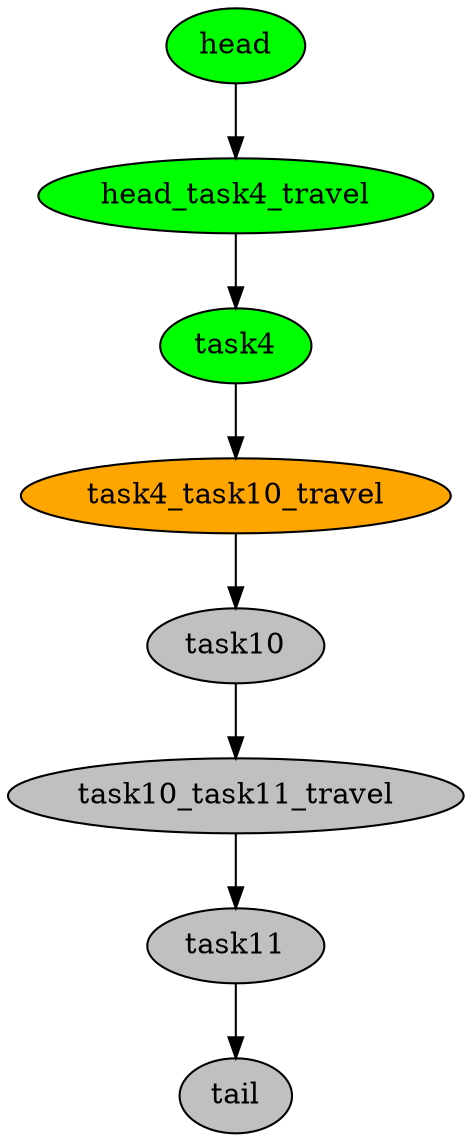digraph timeline {
head[label="head",style=filled,fillcolor=green,fontcolor=black];
head_task4_travel[label="head_task4_travel",style=filled,fillcolor=green,fontcolor=black];
task4[label="task4",style=filled,fillcolor=green,fontcolor=black];
task4_task10_travel[label="task4_task10_travel",style=filled,fillcolor=orange,fontcolor=black];
task10[label="task10",style=filled,fillcolor=gray,fontcolor=black];
task10_task11_travel[label="task10_task11_travel",style=filled,fillcolor=gray,fontcolor=black];
task11[label="task11",style=filled,fillcolor=gray,fontcolor=black];
tail[label="tail",style=filled,fillcolor=gray,fontcolor=black];
"head"->"head_task4_travel"[color=black];
"head_task4_travel"->"task4"[color=black];
"task4"->"task4_task10_travel"[color=black];
"task4_task10_travel"->"task10"[color=black];
"task10"->"task10_task11_travel"[color=black];
"task10_task11_travel"->"task11"[color=black];
"task11"->"tail"[color=black];
}
